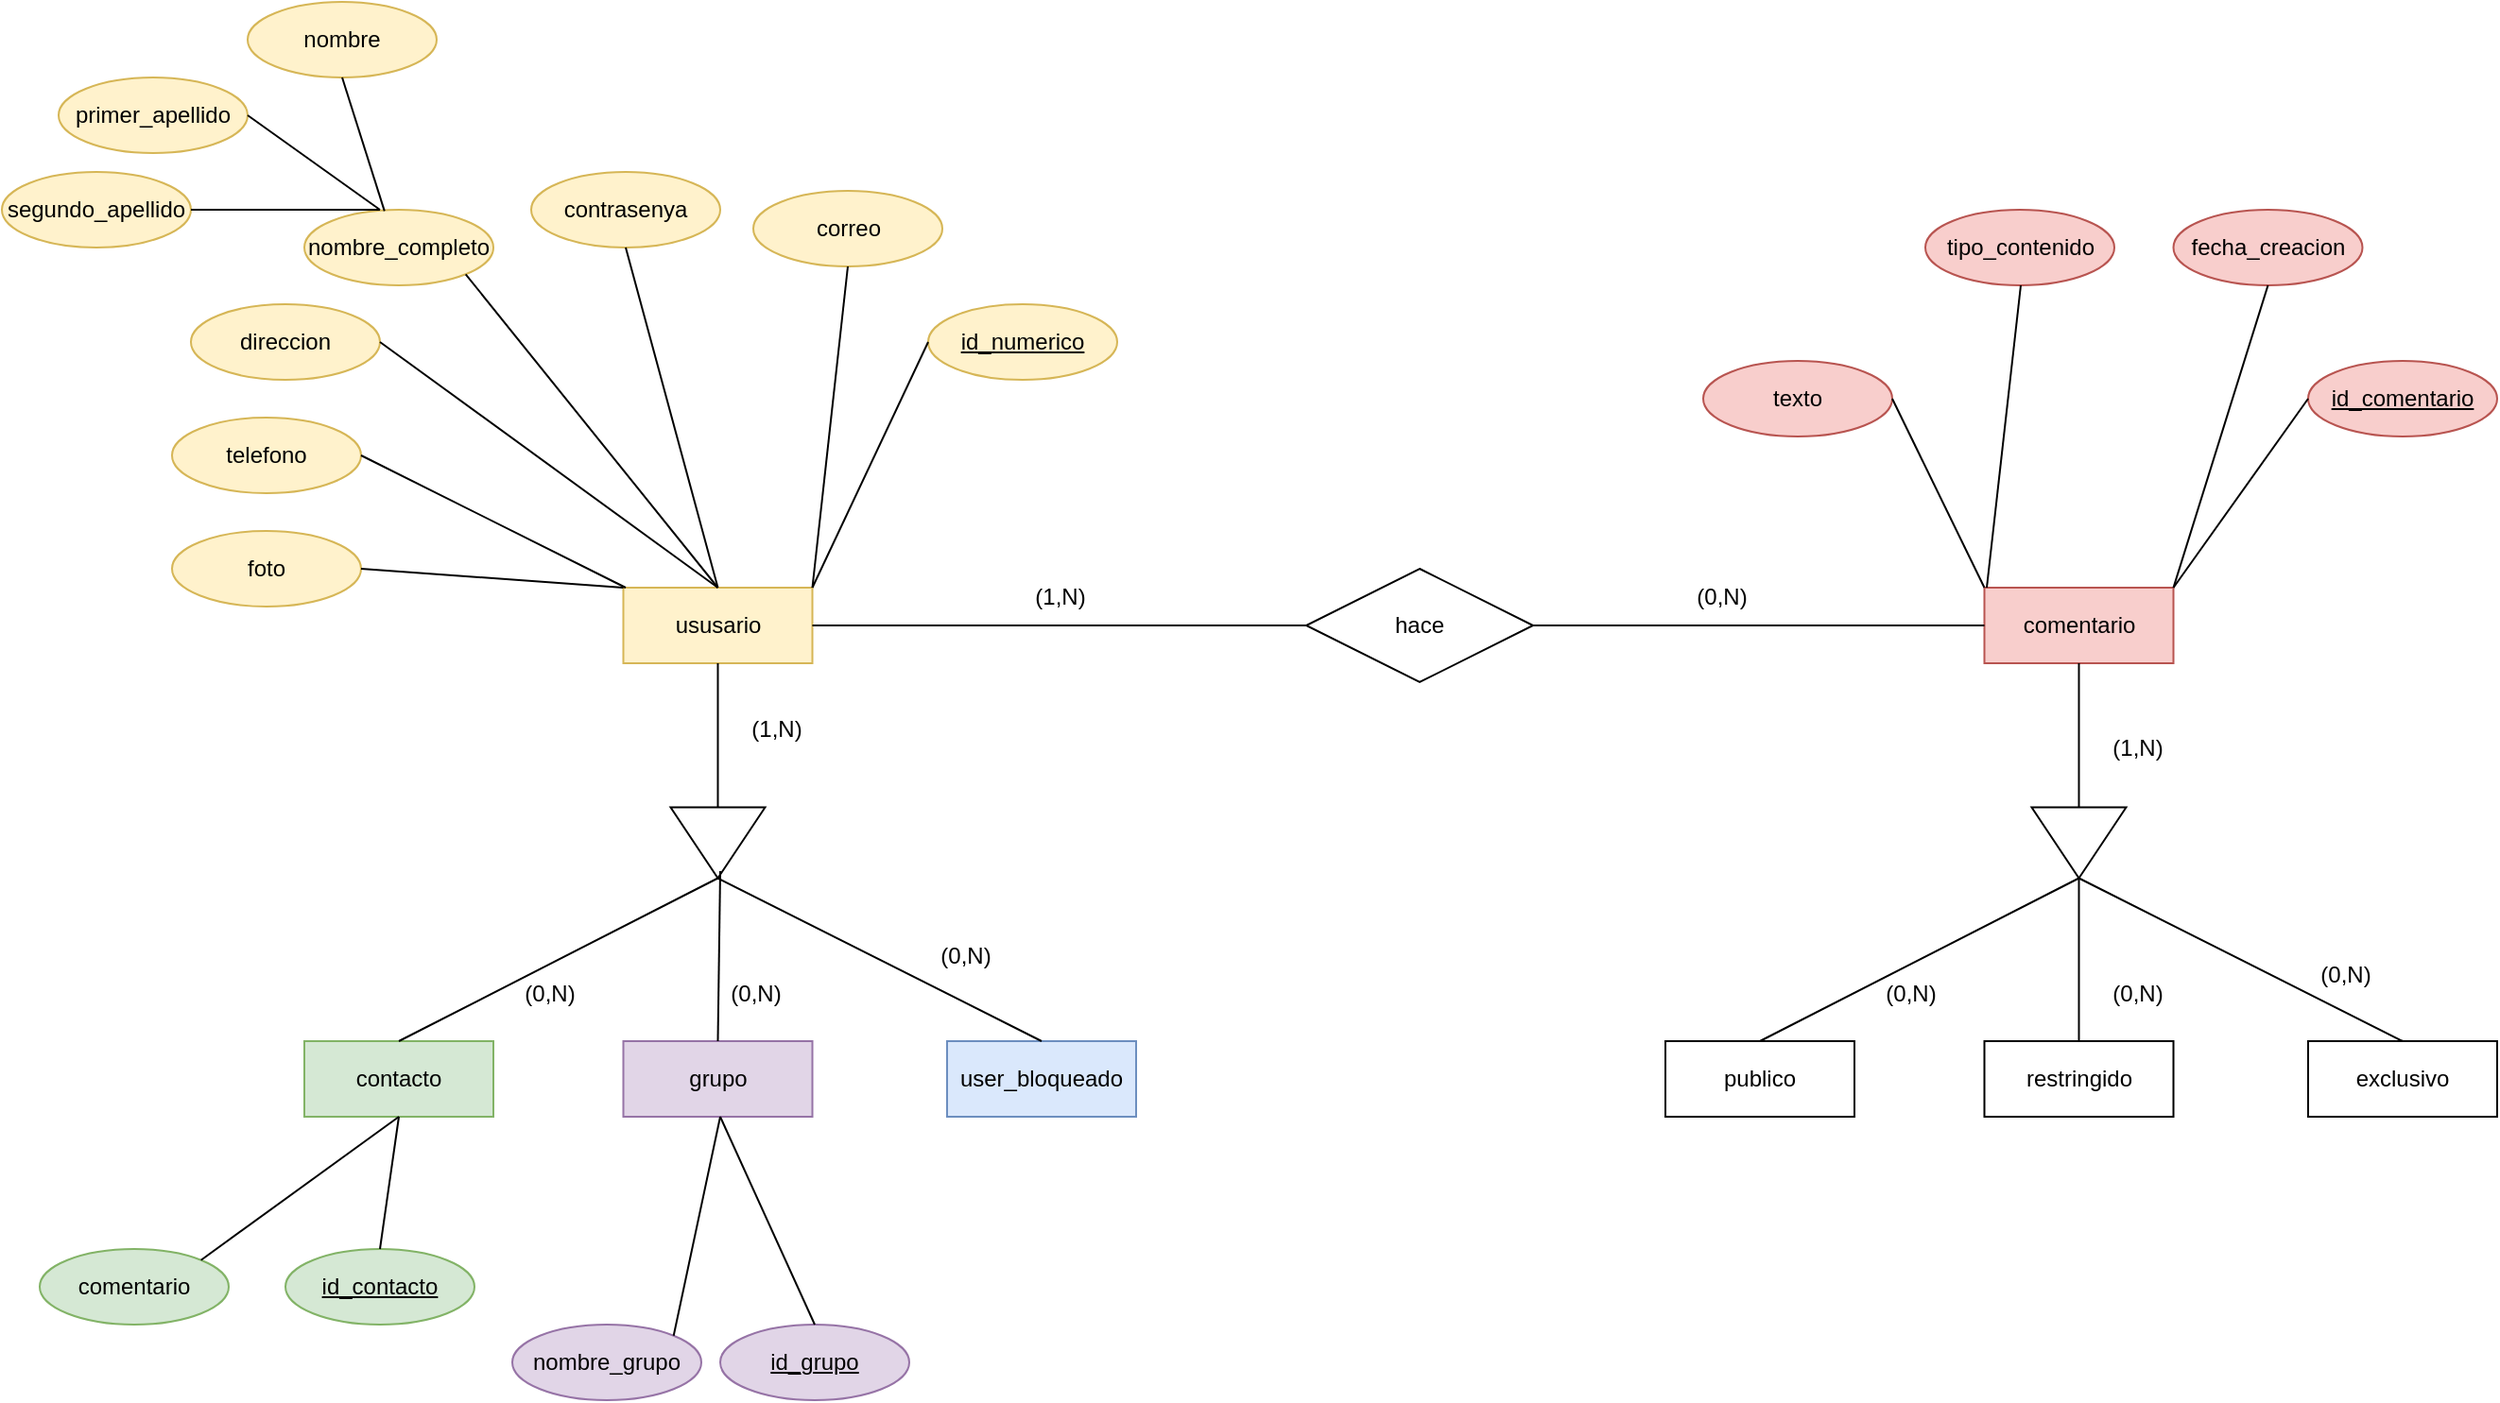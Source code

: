 <mxfile version="22.0.4" type="device">
  <diagram id="R2lEEEUBdFMjLlhIrx00" name="Page-1">
    <mxGraphModel dx="2335" dy="813" grid="1" gridSize="10" guides="1" tooltips="1" connect="1" arrows="1" fold="1" page="1" pageScale="1" pageWidth="850" pageHeight="1100" math="0" shadow="0" extFonts="Permanent Marker^https://fonts.googleapis.com/css?family=Permanent+Marker">
      <root>
        <mxCell id="0" />
        <mxCell id="1" parent="0" />
        <mxCell id="daFa-BBdcAd1JSSYwXp3-1" value="ususario" style="whiteSpace=wrap;html=1;align=center;fillColor=#fff2cc;strokeColor=#d6b656;" parent="1" vertex="1">
          <mxGeometry x="108.75" y="400" width="100" height="40" as="geometry" />
        </mxCell>
        <mxCell id="daFa-BBdcAd1JSSYwXp3-3" value="" style="triangle;whiteSpace=wrap;html=1;rotation=90;" parent="1" vertex="1">
          <mxGeometry x="140" y="510" width="37.5" height="50" as="geometry" />
        </mxCell>
        <mxCell id="daFa-BBdcAd1JSSYwXp3-4" value="contacto" style="whiteSpace=wrap;html=1;align=center;fillColor=#d5e8d4;strokeColor=#82b366;" parent="1" vertex="1">
          <mxGeometry x="-60" y="640" width="100" height="40" as="geometry" />
        </mxCell>
        <mxCell id="daFa-BBdcAd1JSSYwXp3-5" value="grupo" style="whiteSpace=wrap;html=1;align=center;fillColor=#e1d5e7;strokeColor=#9673a6;" parent="1" vertex="1">
          <mxGeometry x="108.75" y="640" width="100" height="40" as="geometry" />
        </mxCell>
        <mxCell id="daFa-BBdcAd1JSSYwXp3-6" value="user_bloqueado" style="whiteSpace=wrap;html=1;align=center;fillColor=#dae8fc;strokeColor=#6c8ebf;" parent="1" vertex="1">
          <mxGeometry x="280" y="640" width="100" height="40" as="geometry" />
        </mxCell>
        <mxCell id="daFa-BBdcAd1JSSYwXp3-7" style="edgeStyle=orthogonalEdgeStyle;rounded=0;orthogonalLoop=1;jettySize=auto;html=1;exitX=0.5;exitY=1;exitDx=0;exitDy=0;" parent="1" source="daFa-BBdcAd1JSSYwXp3-5" target="daFa-BBdcAd1JSSYwXp3-5" edge="1">
          <mxGeometry relative="1" as="geometry" />
        </mxCell>
        <mxCell id="daFa-BBdcAd1JSSYwXp3-10" value="comentario" style="whiteSpace=wrap;html=1;align=center;fillColor=#f8cecc;strokeColor=#b85450;" parent="1" vertex="1">
          <mxGeometry x="828.75" y="400" width="100" height="40" as="geometry" />
        </mxCell>
        <mxCell id="daFa-BBdcAd1JSSYwXp3-11" value="" style="triangle;whiteSpace=wrap;html=1;rotation=90;" parent="1" vertex="1">
          <mxGeometry x="860" y="510" width="37.5" height="50" as="geometry" />
        </mxCell>
        <mxCell id="daFa-BBdcAd1JSSYwXp3-12" value="publico" style="whiteSpace=wrap;html=1;align=center;" parent="1" vertex="1">
          <mxGeometry x="660" y="640" width="100" height="40" as="geometry" />
        </mxCell>
        <mxCell id="daFa-BBdcAd1JSSYwXp3-13" value="restringido" style="whiteSpace=wrap;html=1;align=center;" parent="1" vertex="1">
          <mxGeometry x="828.75" y="640" width="100" height="40" as="geometry" />
        </mxCell>
        <mxCell id="daFa-BBdcAd1JSSYwXp3-14" value="exclusivo" style="whiteSpace=wrap;html=1;align=center;" parent="1" vertex="1">
          <mxGeometry x="1000" y="640" width="100" height="40" as="geometry" />
        </mxCell>
        <mxCell id="daFa-BBdcAd1JSSYwXp3-15" style="edgeStyle=orthogonalEdgeStyle;rounded=0;orthogonalLoop=1;jettySize=auto;html=1;exitX=0.5;exitY=1;exitDx=0;exitDy=0;" parent="1" source="daFa-BBdcAd1JSSYwXp3-13" target="daFa-BBdcAd1JSSYwXp3-13" edge="1">
          <mxGeometry relative="1" as="geometry" />
        </mxCell>
        <mxCell id="daFa-BBdcAd1JSSYwXp3-16" value="hace" style="shape=rhombus;perimeter=rhombusPerimeter;whiteSpace=wrap;html=1;align=center;" parent="1" vertex="1">
          <mxGeometry x="470" y="390" width="120" height="60" as="geometry" />
        </mxCell>
        <mxCell id="daFa-BBdcAd1JSSYwXp3-17" value="" style="endArrow=none;html=1;rounded=0;exitX=1;exitY=0.5;exitDx=0;exitDy=0;entryX=0;entryY=0.5;entryDx=0;entryDy=0;" parent="1" source="daFa-BBdcAd1JSSYwXp3-1" target="daFa-BBdcAd1JSSYwXp3-16" edge="1">
          <mxGeometry relative="1" as="geometry">
            <mxPoint x="460" y="730" as="sourcePoint" />
            <mxPoint x="500" y="410" as="targetPoint" />
          </mxGeometry>
        </mxCell>
        <mxCell id="daFa-BBdcAd1JSSYwXp3-18" value="" style="endArrow=none;html=1;rounded=0;exitX=1;exitY=0.5;exitDx=0;exitDy=0;entryX=0;entryY=0.5;entryDx=0;entryDy=0;" parent="1" source="daFa-BBdcAd1JSSYwXp3-16" target="daFa-BBdcAd1JSSYwXp3-10" edge="1">
          <mxGeometry relative="1" as="geometry">
            <mxPoint x="219" y="430" as="sourcePoint" />
            <mxPoint x="520" y="430" as="targetPoint" />
          </mxGeometry>
        </mxCell>
        <mxCell id="daFa-BBdcAd1JSSYwXp3-20" value="" style="endArrow=none;html=1;rounded=0;entryX=1;entryY=0.5;entryDx=0;entryDy=0;exitX=0.5;exitY=0;exitDx=0;exitDy=0;" parent="1" source="daFa-BBdcAd1JSSYwXp3-4" target="daFa-BBdcAd1JSSYwXp3-3" edge="1">
          <mxGeometry relative="1" as="geometry">
            <mxPoint y="570" as="sourcePoint" />
            <mxPoint x="160" y="570" as="targetPoint" />
          </mxGeometry>
        </mxCell>
        <mxCell id="daFa-BBdcAd1JSSYwXp3-21" value="" style="endArrow=none;html=1;rounded=0;exitX=0.5;exitY=0;exitDx=0;exitDy=0;" parent="1" source="daFa-BBdcAd1JSSYwXp3-5" edge="1">
          <mxGeometry relative="1" as="geometry">
            <mxPoint y="650" as="sourcePoint" />
            <mxPoint x="160" y="550" as="targetPoint" />
          </mxGeometry>
        </mxCell>
        <mxCell id="daFa-BBdcAd1JSSYwXp3-22" value="" style="endArrow=none;html=1;rounded=0;exitX=0.5;exitY=0;exitDx=0;exitDy=0;entryX=1;entryY=0.5;entryDx=0;entryDy=0;" parent="1" source="daFa-BBdcAd1JSSYwXp3-6" target="daFa-BBdcAd1JSSYwXp3-3" edge="1">
          <mxGeometry relative="1" as="geometry">
            <mxPoint x="169" y="650" as="sourcePoint" />
            <mxPoint x="160" y="560" as="targetPoint" />
          </mxGeometry>
        </mxCell>
        <mxCell id="daFa-BBdcAd1JSSYwXp3-23" value="" style="endArrow=none;html=1;rounded=0;exitX=0;exitY=0.5;exitDx=0;exitDy=0;entryX=0.5;entryY=1;entryDx=0;entryDy=0;" parent="1" source="daFa-BBdcAd1JSSYwXp3-3" target="daFa-BBdcAd1JSSYwXp3-1" edge="1">
          <mxGeometry relative="1" as="geometry">
            <mxPoint x="340" y="650" as="sourcePoint" />
            <mxPoint x="170" y="560" as="targetPoint" />
          </mxGeometry>
        </mxCell>
        <mxCell id="daFa-BBdcAd1JSSYwXp3-24" value="" style="endArrow=none;html=1;rounded=0;exitX=0.5;exitY=1;exitDx=0;exitDy=0;entryX=0;entryY=0.5;entryDx=0;entryDy=0;" parent="1" source="daFa-BBdcAd1JSSYwXp3-10" target="daFa-BBdcAd1JSSYwXp3-11" edge="1">
          <mxGeometry relative="1" as="geometry">
            <mxPoint x="740" y="730" as="sourcePoint" />
            <mxPoint x="900" y="730" as="targetPoint" />
          </mxGeometry>
        </mxCell>
        <mxCell id="daFa-BBdcAd1JSSYwXp3-25" value="" style="endArrow=none;html=1;rounded=0;exitX=1;exitY=0.5;exitDx=0;exitDy=0;entryX=0.5;entryY=0;entryDx=0;entryDy=0;" parent="1" source="daFa-BBdcAd1JSSYwXp3-11" target="daFa-BBdcAd1JSSYwXp3-14" edge="1">
          <mxGeometry relative="1" as="geometry">
            <mxPoint x="889" y="450" as="sourcePoint" />
            <mxPoint x="889" y="526" as="targetPoint" />
          </mxGeometry>
        </mxCell>
        <mxCell id="daFa-BBdcAd1JSSYwXp3-26" value="" style="endArrow=none;html=1;rounded=0;exitX=1;exitY=0.5;exitDx=0;exitDy=0;entryX=0.5;entryY=0;entryDx=0;entryDy=0;" parent="1" source="daFa-BBdcAd1JSSYwXp3-11" target="daFa-BBdcAd1JSSYwXp3-13" edge="1">
          <mxGeometry relative="1" as="geometry">
            <mxPoint x="889" y="564" as="sourcePoint" />
            <mxPoint x="1060" y="650" as="targetPoint" />
          </mxGeometry>
        </mxCell>
        <mxCell id="daFa-BBdcAd1JSSYwXp3-27" value="" style="endArrow=none;html=1;rounded=0;entryX=0.5;entryY=0;entryDx=0;entryDy=0;exitX=1;exitY=0.5;exitDx=0;exitDy=0;" parent="1" source="daFa-BBdcAd1JSSYwXp3-11" target="daFa-BBdcAd1JSSYwXp3-12" edge="1">
          <mxGeometry relative="1" as="geometry">
            <mxPoint x="880" y="560" as="sourcePoint" />
            <mxPoint x="889" y="650" as="targetPoint" />
          </mxGeometry>
        </mxCell>
        <mxCell id="daFa-BBdcAd1JSSYwXp3-28" value="correo" style="ellipse;whiteSpace=wrap;html=1;align=center;fillColor=#fff2cc;strokeColor=#d6b656;" parent="1" vertex="1">
          <mxGeometry x="177.5" y="190" width="100" height="40" as="geometry" />
        </mxCell>
        <mxCell id="daFa-BBdcAd1JSSYwXp3-29" value="contrasenya" style="ellipse;whiteSpace=wrap;html=1;align=center;fillColor=#fff2cc;strokeColor=#d6b656;" parent="1" vertex="1">
          <mxGeometry x="60" y="180" width="100" height="40" as="geometry" />
        </mxCell>
        <mxCell id="daFa-BBdcAd1JSSYwXp3-30" value="nombre_completo" style="ellipse;whiteSpace=wrap;html=1;align=center;fillColor=#fff2cc;strokeColor=#d6b656;" parent="1" vertex="1">
          <mxGeometry x="-60" y="200" width="100" height="40" as="geometry" />
        </mxCell>
        <mxCell id="daFa-BBdcAd1JSSYwXp3-31" value="direccion" style="ellipse;whiteSpace=wrap;html=1;align=center;fillColor=#fff2cc;strokeColor=#d6b656;" parent="1" vertex="1">
          <mxGeometry x="-120" y="250" width="100" height="40" as="geometry" />
        </mxCell>
        <mxCell id="daFa-BBdcAd1JSSYwXp3-32" value="telefono" style="ellipse;whiteSpace=wrap;html=1;align=center;fillColor=#fff2cc;strokeColor=#d6b656;" parent="1" vertex="1">
          <mxGeometry x="-130" y="310" width="100" height="40" as="geometry" />
        </mxCell>
        <mxCell id="daFa-BBdcAd1JSSYwXp3-33" value="foto" style="ellipse;whiteSpace=wrap;html=1;align=center;fillColor=#fff2cc;strokeColor=#d6b656;" parent="1" vertex="1">
          <mxGeometry x="-130" y="370" width="100" height="40" as="geometry" />
        </mxCell>
        <mxCell id="daFa-BBdcAd1JSSYwXp3-35" value="id_numerico" style="ellipse;whiteSpace=wrap;html=1;align=center;fontStyle=4;fillColor=#fff2cc;strokeColor=#d6b656;" parent="1" vertex="1">
          <mxGeometry x="270" y="250" width="100" height="40" as="geometry" />
        </mxCell>
        <mxCell id="daFa-BBdcAd1JSSYwXp3-36" value="segundo_apellido" style="ellipse;whiteSpace=wrap;html=1;align=center;fillColor=#fff2cc;strokeColor=#d6b656;" parent="1" vertex="1">
          <mxGeometry x="-220" y="180" width="100" height="40" as="geometry" />
        </mxCell>
        <mxCell id="daFa-BBdcAd1JSSYwXp3-37" value="primer_apellido" style="ellipse;whiteSpace=wrap;html=1;align=center;fillColor=#fff2cc;strokeColor=#d6b656;" parent="1" vertex="1">
          <mxGeometry x="-190" y="130" width="100" height="40" as="geometry" />
        </mxCell>
        <mxCell id="daFa-BBdcAd1JSSYwXp3-38" value="nombre" style="ellipse;whiteSpace=wrap;html=1;align=center;fillColor=#fff2cc;strokeColor=#d6b656;" parent="1" vertex="1">
          <mxGeometry x="-90" y="90" width="100" height="40" as="geometry" />
        </mxCell>
        <mxCell id="daFa-BBdcAd1JSSYwXp3-39" value="" style="endArrow=none;html=1;rounded=0;entryX=0.5;entryY=1;entryDx=0;entryDy=0;exitX=0.424;exitY=0.017;exitDx=0;exitDy=0;exitPerimeter=0;" parent="1" source="daFa-BBdcAd1JSSYwXp3-30" target="daFa-BBdcAd1JSSYwXp3-38" edge="1">
          <mxGeometry relative="1" as="geometry">
            <mxPoint x="-30" y="320" as="sourcePoint" />
            <mxPoint x="130" y="320" as="targetPoint" />
          </mxGeometry>
        </mxCell>
        <mxCell id="daFa-BBdcAd1JSSYwXp3-40" value="" style="endArrow=none;html=1;rounded=0;entryX=1;entryY=0.5;entryDx=0;entryDy=0;" parent="1" target="daFa-BBdcAd1JSSYwXp3-37" edge="1">
          <mxGeometry relative="1" as="geometry">
            <mxPoint x="-20" y="200" as="sourcePoint" />
            <mxPoint x="-30" y="140" as="targetPoint" />
          </mxGeometry>
        </mxCell>
        <mxCell id="daFa-BBdcAd1JSSYwXp3-41" value="" style="endArrow=none;html=1;rounded=0;entryX=1;entryY=0.5;entryDx=0;entryDy=0;" parent="1" target="daFa-BBdcAd1JSSYwXp3-36" edge="1">
          <mxGeometry relative="1" as="geometry">
            <mxPoint x="-20" y="200" as="sourcePoint" />
            <mxPoint x="-80" y="160" as="targetPoint" />
          </mxGeometry>
        </mxCell>
        <mxCell id="daFa-BBdcAd1JSSYwXp3-42" value="" style="endArrow=none;html=1;rounded=0;entryX=0;entryY=0;entryDx=0;entryDy=0;" parent="1" target="daFa-BBdcAd1JSSYwXp3-1" edge="1">
          <mxGeometry relative="1" as="geometry">
            <mxPoint x="-30" y="390" as="sourcePoint" />
            <mxPoint x="130" y="390" as="targetPoint" />
          </mxGeometry>
        </mxCell>
        <mxCell id="daFa-BBdcAd1JSSYwXp3-43" value="" style="endArrow=none;html=1;rounded=0;exitX=1;exitY=0.5;exitDx=0;exitDy=0;" parent="1" source="daFa-BBdcAd1JSSYwXp3-32" edge="1">
          <mxGeometry relative="1" as="geometry">
            <mxPoint x="-20" y="400" as="sourcePoint" />
            <mxPoint x="110" y="400" as="targetPoint" />
          </mxGeometry>
        </mxCell>
        <mxCell id="daFa-BBdcAd1JSSYwXp3-44" value="" style="endArrow=none;html=1;rounded=0;exitX=1;exitY=0.5;exitDx=0;exitDy=0;entryX=0.5;entryY=0;entryDx=0;entryDy=0;" parent="1" source="daFa-BBdcAd1JSSYwXp3-31" target="daFa-BBdcAd1JSSYwXp3-1" edge="1">
          <mxGeometry relative="1" as="geometry">
            <mxPoint x="-20" y="340" as="sourcePoint" />
            <mxPoint x="120" y="410" as="targetPoint" />
          </mxGeometry>
        </mxCell>
        <mxCell id="daFa-BBdcAd1JSSYwXp3-45" value="" style="endArrow=none;html=1;rounded=0;exitX=1;exitY=1;exitDx=0;exitDy=0;entryX=0.5;entryY=0;entryDx=0;entryDy=0;" parent="1" source="daFa-BBdcAd1JSSYwXp3-30" target="daFa-BBdcAd1JSSYwXp3-1" edge="1">
          <mxGeometry relative="1" as="geometry">
            <mxPoint x="-10" y="280" as="sourcePoint" />
            <mxPoint x="169" y="410" as="targetPoint" />
          </mxGeometry>
        </mxCell>
        <mxCell id="daFa-BBdcAd1JSSYwXp3-46" value="" style="endArrow=none;html=1;rounded=0;exitX=0.5;exitY=1;exitDx=0;exitDy=0;entryX=0.5;entryY=0;entryDx=0;entryDy=0;" parent="1" source="daFa-BBdcAd1JSSYwXp3-29" target="daFa-BBdcAd1JSSYwXp3-1" edge="1">
          <mxGeometry relative="1" as="geometry">
            <mxPoint x="35" y="244" as="sourcePoint" />
            <mxPoint x="169" y="410" as="targetPoint" />
          </mxGeometry>
        </mxCell>
        <mxCell id="daFa-BBdcAd1JSSYwXp3-47" value="" style="endArrow=none;html=1;rounded=0;exitX=0.5;exitY=1;exitDx=0;exitDy=0;entryX=1;entryY=0;entryDx=0;entryDy=0;" parent="1" source="daFa-BBdcAd1JSSYwXp3-28" target="daFa-BBdcAd1JSSYwXp3-1" edge="1">
          <mxGeometry relative="1" as="geometry">
            <mxPoint x="120" y="230" as="sourcePoint" />
            <mxPoint x="169" y="410" as="targetPoint" />
          </mxGeometry>
        </mxCell>
        <mxCell id="daFa-BBdcAd1JSSYwXp3-48" value="" style="endArrow=none;html=1;rounded=0;exitX=0;exitY=0.5;exitDx=0;exitDy=0;entryX=1;entryY=0;entryDx=0;entryDy=0;" parent="1" source="daFa-BBdcAd1JSSYwXp3-35" target="daFa-BBdcAd1JSSYwXp3-1" edge="1">
          <mxGeometry relative="1" as="geometry">
            <mxPoint x="238" y="240" as="sourcePoint" />
            <mxPoint x="219" y="410" as="targetPoint" />
          </mxGeometry>
        </mxCell>
        <mxCell id="daFa-BBdcAd1JSSYwXp3-49" value="texto" style="ellipse;whiteSpace=wrap;html=1;align=center;fillColor=#f8cecc;strokeColor=#b85450;" parent="1" vertex="1">
          <mxGeometry x="680" y="280" width="100" height="40" as="geometry" />
        </mxCell>
        <mxCell id="daFa-BBdcAd1JSSYwXp3-50" value="tipo_contenido" style="ellipse;whiteSpace=wrap;html=1;align=center;fillColor=#f8cecc;strokeColor=#b85450;" parent="1" vertex="1">
          <mxGeometry x="797.5" y="200" width="100" height="40" as="geometry" />
        </mxCell>
        <mxCell id="daFa-BBdcAd1JSSYwXp3-51" value="fecha_creacion" style="ellipse;whiteSpace=wrap;html=1;align=center;fillColor=#f8cecc;strokeColor=#b85450;" parent="1" vertex="1">
          <mxGeometry x="928.75" y="200" width="100" height="40" as="geometry" />
        </mxCell>
        <mxCell id="daFa-BBdcAd1JSSYwXp3-52" value="id_comentario" style="ellipse;whiteSpace=wrap;html=1;align=center;fontStyle=4;fillColor=#f8cecc;strokeColor=#b85450;" parent="1" vertex="1">
          <mxGeometry x="1000" y="280" width="100" height="40" as="geometry" />
        </mxCell>
        <mxCell id="daFa-BBdcAd1JSSYwXp3-54" value="" style="endArrow=none;html=1;rounded=0;entryX=0;entryY=0;entryDx=0;entryDy=0;exitX=1;exitY=0.5;exitDx=0;exitDy=0;" parent="1" source="daFa-BBdcAd1JSSYwXp3-49" target="daFa-BBdcAd1JSSYwXp3-10" edge="1">
          <mxGeometry relative="1" as="geometry">
            <mxPoint x="770" y="300" as="sourcePoint" />
            <mxPoint x="930" y="300" as="targetPoint" />
          </mxGeometry>
        </mxCell>
        <mxCell id="daFa-BBdcAd1JSSYwXp3-56" value="" style="endArrow=none;html=1;rounded=0;exitX=0.5;exitY=1;exitDx=0;exitDy=0;" parent="1" edge="1">
          <mxGeometry relative="1" as="geometry">
            <mxPoint x="848" y="240" as="sourcePoint" />
            <mxPoint x="830" y="400" as="targetPoint" />
          </mxGeometry>
        </mxCell>
        <mxCell id="daFa-BBdcAd1JSSYwXp3-57" value="" style="endArrow=none;html=1;rounded=0;exitX=0.5;exitY=1;exitDx=0;exitDy=0;entryX=1;entryY=0;entryDx=0;entryDy=0;" parent="1" source="daFa-BBdcAd1JSSYwXp3-51" target="daFa-BBdcAd1JSSYwXp3-10" edge="1">
          <mxGeometry relative="1" as="geometry">
            <mxPoint x="858" y="250" as="sourcePoint" />
            <mxPoint x="840" y="410" as="targetPoint" />
          </mxGeometry>
        </mxCell>
        <mxCell id="daFa-BBdcAd1JSSYwXp3-58" value="" style="endArrow=none;html=1;rounded=0;exitX=0;exitY=0.5;exitDx=0;exitDy=0;entryX=1;entryY=0;entryDx=0;entryDy=0;" parent="1" source="daFa-BBdcAd1JSSYwXp3-52" target="daFa-BBdcAd1JSSYwXp3-10" edge="1">
          <mxGeometry relative="1" as="geometry">
            <mxPoint x="989" y="250" as="sourcePoint" />
            <mxPoint x="939" y="410" as="targetPoint" />
          </mxGeometry>
        </mxCell>
        <mxCell id="daFa-BBdcAd1JSSYwXp3-59" value="comentario" style="ellipse;whiteSpace=wrap;html=1;align=center;fillColor=#d5e8d4;strokeColor=#82b366;" parent="1" vertex="1">
          <mxGeometry x="-200" y="750" width="100" height="40" as="geometry" />
        </mxCell>
        <mxCell id="daFa-BBdcAd1JSSYwXp3-60" value="" style="endArrow=none;html=1;rounded=0;entryX=0.5;entryY=1;entryDx=0;entryDy=0;exitX=1;exitY=0;exitDx=0;exitDy=0;" parent="1" source="daFa-BBdcAd1JSSYwXp3-59" target="daFa-BBdcAd1JSSYwXp3-4" edge="1">
          <mxGeometry relative="1" as="geometry">
            <mxPoint x="-99" y="760" as="sourcePoint" />
            <mxPoint x="40" y="770" as="targetPoint" />
          </mxGeometry>
        </mxCell>
        <mxCell id="daFa-BBdcAd1JSSYwXp3-61" value="id_contacto" style="ellipse;whiteSpace=wrap;html=1;align=center;fontStyle=4;fillColor=#d5e8d4;strokeColor=#82b366;" parent="1" vertex="1">
          <mxGeometry x="-70" y="750" width="100" height="40" as="geometry" />
        </mxCell>
        <mxCell id="daFa-BBdcAd1JSSYwXp3-62" value="" style="endArrow=none;html=1;rounded=0;entryX=0.5;entryY=1;entryDx=0;entryDy=0;exitX=0.5;exitY=0;exitDx=0;exitDy=0;" parent="1" source="daFa-BBdcAd1JSSYwXp3-61" target="daFa-BBdcAd1JSSYwXp3-4" edge="1">
          <mxGeometry relative="1" as="geometry">
            <mxPoint x="-105" y="766" as="sourcePoint" />
            <mxPoint y="690" as="targetPoint" />
          </mxGeometry>
        </mxCell>
        <mxCell id="daFa-BBdcAd1JSSYwXp3-63" value="nombre_grupo" style="ellipse;whiteSpace=wrap;html=1;align=center;fillColor=#e1d5e7;strokeColor=#9673a6;" parent="1" vertex="1">
          <mxGeometry x="50" y="790" width="100" height="40" as="geometry" />
        </mxCell>
        <mxCell id="daFa-BBdcAd1JSSYwXp3-64" value="" style="endArrow=none;html=1;rounded=0;entryX=0.5;entryY=1;entryDx=0;entryDy=0;exitX=1;exitY=0;exitDx=0;exitDy=0;" parent="1" source="daFa-BBdcAd1JSSYwXp3-63" edge="1">
          <mxGeometry relative="1" as="geometry">
            <mxPoint x="71" y="760" as="sourcePoint" />
            <mxPoint x="160" y="680" as="targetPoint" />
          </mxGeometry>
        </mxCell>
        <mxCell id="daFa-BBdcAd1JSSYwXp3-65" value="id_grupo" style="ellipse;whiteSpace=wrap;html=1;align=center;fontStyle=4;fillColor=#e1d5e7;strokeColor=#9673a6;" parent="1" vertex="1">
          <mxGeometry x="160" y="790" width="100" height="40" as="geometry" />
        </mxCell>
        <mxCell id="daFa-BBdcAd1JSSYwXp3-66" value="" style="endArrow=none;html=1;rounded=0;entryX=0.5;entryY=1;entryDx=0;entryDy=0;exitX=0.5;exitY=0;exitDx=0;exitDy=0;" parent="1" source="daFa-BBdcAd1JSSYwXp3-65" edge="1">
          <mxGeometry relative="1" as="geometry">
            <mxPoint x="65" y="766" as="sourcePoint" />
            <mxPoint x="160" y="680" as="targetPoint" />
          </mxGeometry>
        </mxCell>
        <mxCell id="daFa-BBdcAd1JSSYwXp3-67" value="(0,N)" style="text;html=1;strokeColor=none;fillColor=none;align=center;verticalAlign=middle;whiteSpace=wrap;rounded=0;" parent="1" vertex="1">
          <mxGeometry x="40" y="600" width="60" height="30" as="geometry" />
        </mxCell>
        <mxCell id="daFa-BBdcAd1JSSYwXp3-68" value="(0,N)" style="text;html=1;strokeColor=none;fillColor=none;align=center;verticalAlign=middle;whiteSpace=wrap;rounded=0;" parent="1" vertex="1">
          <mxGeometry x="148.75" y="600" width="60" height="30" as="geometry" />
        </mxCell>
        <mxCell id="daFa-BBdcAd1JSSYwXp3-70" value="(0,N)" style="text;html=1;strokeColor=none;fillColor=none;align=center;verticalAlign=middle;whiteSpace=wrap;rounded=0;" parent="1" vertex="1">
          <mxGeometry x="260" y="580" width="60" height="30" as="geometry" />
        </mxCell>
        <mxCell id="daFa-BBdcAd1JSSYwXp3-71" value="(1,N)" style="text;html=1;strokeColor=none;fillColor=none;align=center;verticalAlign=middle;whiteSpace=wrap;rounded=0;" parent="1" vertex="1">
          <mxGeometry x="160" y="460" width="60" height="30" as="geometry" />
        </mxCell>
        <mxCell id="daFa-BBdcAd1JSSYwXp3-72" value="(0,N)" style="text;html=1;strokeColor=none;fillColor=none;align=center;verticalAlign=middle;whiteSpace=wrap;rounded=0;" parent="1" vertex="1">
          <mxGeometry x="660" y="390" width="60" height="30" as="geometry" />
        </mxCell>
        <mxCell id="daFa-BBdcAd1JSSYwXp3-73" value="(1,N)" style="text;html=1;strokeColor=none;fillColor=none;align=center;verticalAlign=middle;whiteSpace=wrap;rounded=0;" parent="1" vertex="1">
          <mxGeometry x="310" y="390" width="60" height="30" as="geometry" />
        </mxCell>
        <mxCell id="daFa-BBdcAd1JSSYwXp3-75" value="(1,N)" style="text;html=1;strokeColor=none;fillColor=none;align=center;verticalAlign=middle;whiteSpace=wrap;rounded=0;" parent="1" vertex="1">
          <mxGeometry x="880" y="470" width="60" height="30" as="geometry" />
        </mxCell>
        <mxCell id="daFa-BBdcAd1JSSYwXp3-76" value="(0,N)" style="text;html=1;strokeColor=none;fillColor=none;align=center;verticalAlign=middle;whiteSpace=wrap;rounded=0;" parent="1" vertex="1">
          <mxGeometry x="760" y="600" width="60" height="30" as="geometry" />
        </mxCell>
        <mxCell id="daFa-BBdcAd1JSSYwXp3-77" value="(0,N)" style="text;html=1;strokeColor=none;fillColor=none;align=center;verticalAlign=middle;whiteSpace=wrap;rounded=0;" parent="1" vertex="1">
          <mxGeometry x="880" y="600" width="60" height="30" as="geometry" />
        </mxCell>
        <mxCell id="daFa-BBdcAd1JSSYwXp3-78" value="(0,N)" style="text;html=1;strokeColor=none;fillColor=none;align=center;verticalAlign=middle;whiteSpace=wrap;rounded=0;" parent="1" vertex="1">
          <mxGeometry x="990" y="590" width="60" height="30" as="geometry" />
        </mxCell>
      </root>
    </mxGraphModel>
  </diagram>
</mxfile>
